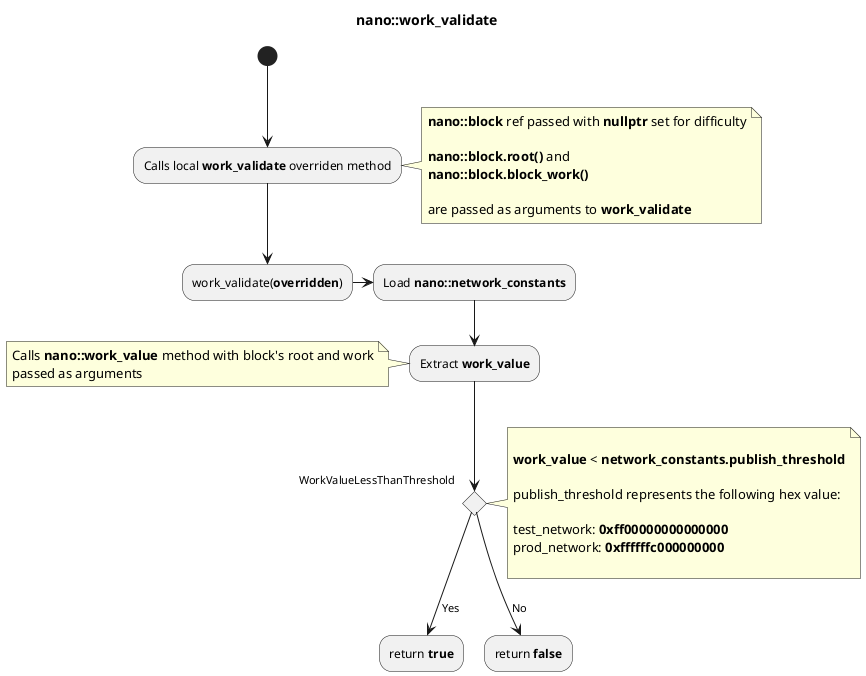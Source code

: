 @startuml

title nano::work_validate

(*)--> Calls local **work_validate** overriden method
note right
**nano::block** ref passed with **nullptr** set for difficulty

**nano::block.root()** and
**nano::block.block_work()**

are passed as arguments to **work_validate**
end note

-->work_validate(**overridden**)
-> Load **nano::network_constants**
-->Extract **work_value**
note left
Calls **nano::work_value** method with block's root and work
passed as arguments
end note

if WorkValueLessThanThreshold
note right

**work_value** < **network_constants.publish_threshold**

publish_threshold represents the following hex value: 

test_network: **0xff00000000000000**
prod_network: **0xffffffc000000000**

end note
-->[Yes] return **true**
else
-->[No] return **false**


@enduml
